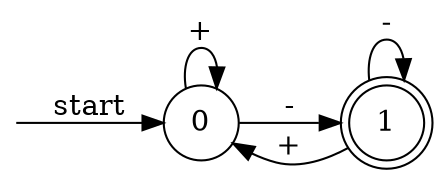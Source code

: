 digraph dfa {
    rankdir = LR;
    node [shape = circle];
    __start [style = invis, shape = point];
    __start -> "0" [ label = "start" ];
    node [shape = doublecircle]; "1"
    node [shape = circle];
    "0" -> "0" [ label = "+" ];
    "0" -> "1" [ label = "-" ];
    "1" -> "0" [ label = "+" ];
    "1" -> "1" [ label = "-" ];
}
